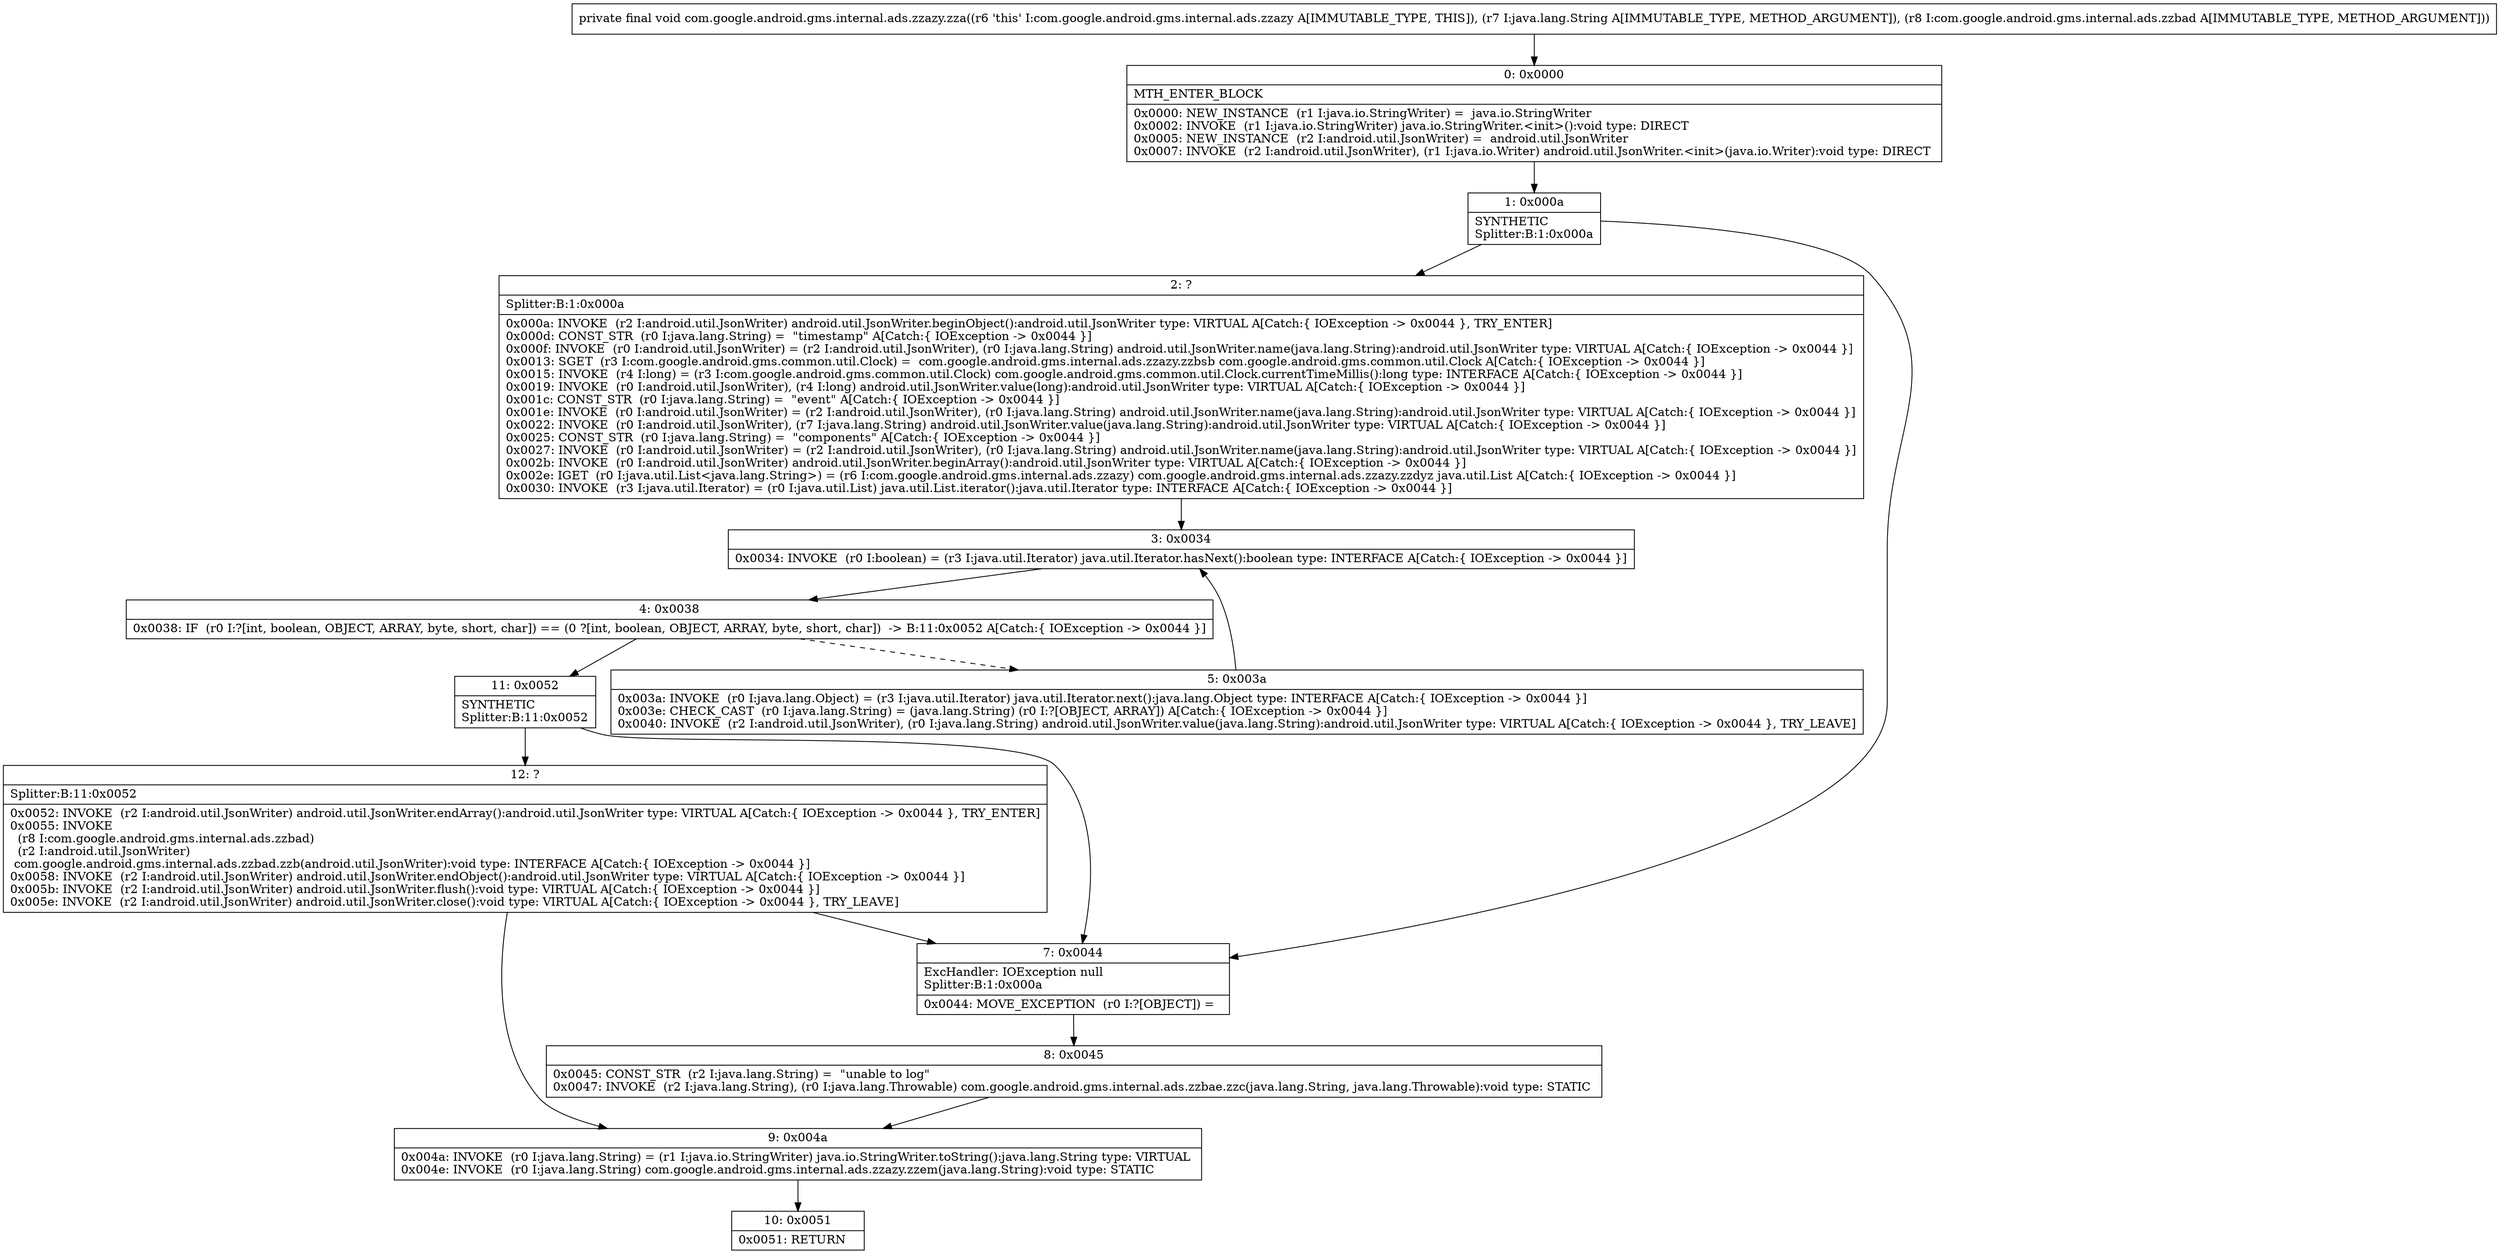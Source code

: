 digraph "CFG forcom.google.android.gms.internal.ads.zzazy.zza(Ljava\/lang\/String;Lcom\/google\/android\/gms\/internal\/ads\/zzbad;)V" {
Node_0 [shape=record,label="{0\:\ 0x0000|MTH_ENTER_BLOCK\l|0x0000: NEW_INSTANCE  (r1 I:java.io.StringWriter) =  java.io.StringWriter \l0x0002: INVOKE  (r1 I:java.io.StringWriter) java.io.StringWriter.\<init\>():void type: DIRECT \l0x0005: NEW_INSTANCE  (r2 I:android.util.JsonWriter) =  android.util.JsonWriter \l0x0007: INVOKE  (r2 I:android.util.JsonWriter), (r1 I:java.io.Writer) android.util.JsonWriter.\<init\>(java.io.Writer):void type: DIRECT \l}"];
Node_1 [shape=record,label="{1\:\ 0x000a|SYNTHETIC\lSplitter:B:1:0x000a\l}"];
Node_2 [shape=record,label="{2\:\ ?|Splitter:B:1:0x000a\l|0x000a: INVOKE  (r2 I:android.util.JsonWriter) android.util.JsonWriter.beginObject():android.util.JsonWriter type: VIRTUAL A[Catch:\{ IOException \-\> 0x0044 \}, TRY_ENTER]\l0x000d: CONST_STR  (r0 I:java.lang.String) =  \"timestamp\" A[Catch:\{ IOException \-\> 0x0044 \}]\l0x000f: INVOKE  (r0 I:android.util.JsonWriter) = (r2 I:android.util.JsonWriter), (r0 I:java.lang.String) android.util.JsonWriter.name(java.lang.String):android.util.JsonWriter type: VIRTUAL A[Catch:\{ IOException \-\> 0x0044 \}]\l0x0013: SGET  (r3 I:com.google.android.gms.common.util.Clock) =  com.google.android.gms.internal.ads.zzazy.zzbsb com.google.android.gms.common.util.Clock A[Catch:\{ IOException \-\> 0x0044 \}]\l0x0015: INVOKE  (r4 I:long) = (r3 I:com.google.android.gms.common.util.Clock) com.google.android.gms.common.util.Clock.currentTimeMillis():long type: INTERFACE A[Catch:\{ IOException \-\> 0x0044 \}]\l0x0019: INVOKE  (r0 I:android.util.JsonWriter), (r4 I:long) android.util.JsonWriter.value(long):android.util.JsonWriter type: VIRTUAL A[Catch:\{ IOException \-\> 0x0044 \}]\l0x001c: CONST_STR  (r0 I:java.lang.String) =  \"event\" A[Catch:\{ IOException \-\> 0x0044 \}]\l0x001e: INVOKE  (r0 I:android.util.JsonWriter) = (r2 I:android.util.JsonWriter), (r0 I:java.lang.String) android.util.JsonWriter.name(java.lang.String):android.util.JsonWriter type: VIRTUAL A[Catch:\{ IOException \-\> 0x0044 \}]\l0x0022: INVOKE  (r0 I:android.util.JsonWriter), (r7 I:java.lang.String) android.util.JsonWriter.value(java.lang.String):android.util.JsonWriter type: VIRTUAL A[Catch:\{ IOException \-\> 0x0044 \}]\l0x0025: CONST_STR  (r0 I:java.lang.String) =  \"components\" A[Catch:\{ IOException \-\> 0x0044 \}]\l0x0027: INVOKE  (r0 I:android.util.JsonWriter) = (r2 I:android.util.JsonWriter), (r0 I:java.lang.String) android.util.JsonWriter.name(java.lang.String):android.util.JsonWriter type: VIRTUAL A[Catch:\{ IOException \-\> 0x0044 \}]\l0x002b: INVOKE  (r0 I:android.util.JsonWriter) android.util.JsonWriter.beginArray():android.util.JsonWriter type: VIRTUAL A[Catch:\{ IOException \-\> 0x0044 \}]\l0x002e: IGET  (r0 I:java.util.List\<java.lang.String\>) = (r6 I:com.google.android.gms.internal.ads.zzazy) com.google.android.gms.internal.ads.zzazy.zzdyz java.util.List A[Catch:\{ IOException \-\> 0x0044 \}]\l0x0030: INVOKE  (r3 I:java.util.Iterator) = (r0 I:java.util.List) java.util.List.iterator():java.util.Iterator type: INTERFACE A[Catch:\{ IOException \-\> 0x0044 \}]\l}"];
Node_3 [shape=record,label="{3\:\ 0x0034|0x0034: INVOKE  (r0 I:boolean) = (r3 I:java.util.Iterator) java.util.Iterator.hasNext():boolean type: INTERFACE A[Catch:\{ IOException \-\> 0x0044 \}]\l}"];
Node_4 [shape=record,label="{4\:\ 0x0038|0x0038: IF  (r0 I:?[int, boolean, OBJECT, ARRAY, byte, short, char]) == (0 ?[int, boolean, OBJECT, ARRAY, byte, short, char])  \-\> B:11:0x0052 A[Catch:\{ IOException \-\> 0x0044 \}]\l}"];
Node_5 [shape=record,label="{5\:\ 0x003a|0x003a: INVOKE  (r0 I:java.lang.Object) = (r3 I:java.util.Iterator) java.util.Iterator.next():java.lang.Object type: INTERFACE A[Catch:\{ IOException \-\> 0x0044 \}]\l0x003e: CHECK_CAST  (r0 I:java.lang.String) = (java.lang.String) (r0 I:?[OBJECT, ARRAY]) A[Catch:\{ IOException \-\> 0x0044 \}]\l0x0040: INVOKE  (r2 I:android.util.JsonWriter), (r0 I:java.lang.String) android.util.JsonWriter.value(java.lang.String):android.util.JsonWriter type: VIRTUAL A[Catch:\{ IOException \-\> 0x0044 \}, TRY_LEAVE]\l}"];
Node_7 [shape=record,label="{7\:\ 0x0044|ExcHandler: IOException null\lSplitter:B:1:0x000a\l|0x0044: MOVE_EXCEPTION  (r0 I:?[OBJECT]) =  \l}"];
Node_8 [shape=record,label="{8\:\ 0x0045|0x0045: CONST_STR  (r2 I:java.lang.String) =  \"unable to log\" \l0x0047: INVOKE  (r2 I:java.lang.String), (r0 I:java.lang.Throwable) com.google.android.gms.internal.ads.zzbae.zzc(java.lang.String, java.lang.Throwable):void type: STATIC \l}"];
Node_9 [shape=record,label="{9\:\ 0x004a|0x004a: INVOKE  (r0 I:java.lang.String) = (r1 I:java.io.StringWriter) java.io.StringWriter.toString():java.lang.String type: VIRTUAL \l0x004e: INVOKE  (r0 I:java.lang.String) com.google.android.gms.internal.ads.zzazy.zzem(java.lang.String):void type: STATIC \l}"];
Node_10 [shape=record,label="{10\:\ 0x0051|0x0051: RETURN   \l}"];
Node_11 [shape=record,label="{11\:\ 0x0052|SYNTHETIC\lSplitter:B:11:0x0052\l}"];
Node_12 [shape=record,label="{12\:\ ?|Splitter:B:11:0x0052\l|0x0052: INVOKE  (r2 I:android.util.JsonWriter) android.util.JsonWriter.endArray():android.util.JsonWriter type: VIRTUAL A[Catch:\{ IOException \-\> 0x0044 \}, TRY_ENTER]\l0x0055: INVOKE  \l  (r8 I:com.google.android.gms.internal.ads.zzbad)\l  (r2 I:android.util.JsonWriter)\l com.google.android.gms.internal.ads.zzbad.zzb(android.util.JsonWriter):void type: INTERFACE A[Catch:\{ IOException \-\> 0x0044 \}]\l0x0058: INVOKE  (r2 I:android.util.JsonWriter) android.util.JsonWriter.endObject():android.util.JsonWriter type: VIRTUAL A[Catch:\{ IOException \-\> 0x0044 \}]\l0x005b: INVOKE  (r2 I:android.util.JsonWriter) android.util.JsonWriter.flush():void type: VIRTUAL A[Catch:\{ IOException \-\> 0x0044 \}]\l0x005e: INVOKE  (r2 I:android.util.JsonWriter) android.util.JsonWriter.close():void type: VIRTUAL A[Catch:\{ IOException \-\> 0x0044 \}, TRY_LEAVE]\l}"];
MethodNode[shape=record,label="{private final void com.google.android.gms.internal.ads.zzazy.zza((r6 'this' I:com.google.android.gms.internal.ads.zzazy A[IMMUTABLE_TYPE, THIS]), (r7 I:java.lang.String A[IMMUTABLE_TYPE, METHOD_ARGUMENT]), (r8 I:com.google.android.gms.internal.ads.zzbad A[IMMUTABLE_TYPE, METHOD_ARGUMENT])) }"];
MethodNode -> Node_0;
Node_0 -> Node_1;
Node_1 -> Node_2;
Node_1 -> Node_7;
Node_2 -> Node_3;
Node_3 -> Node_4;
Node_4 -> Node_5[style=dashed];
Node_4 -> Node_11;
Node_5 -> Node_3;
Node_7 -> Node_8;
Node_8 -> Node_9;
Node_9 -> Node_10;
Node_11 -> Node_12;
Node_11 -> Node_7;
Node_12 -> Node_7;
Node_12 -> Node_9;
}

